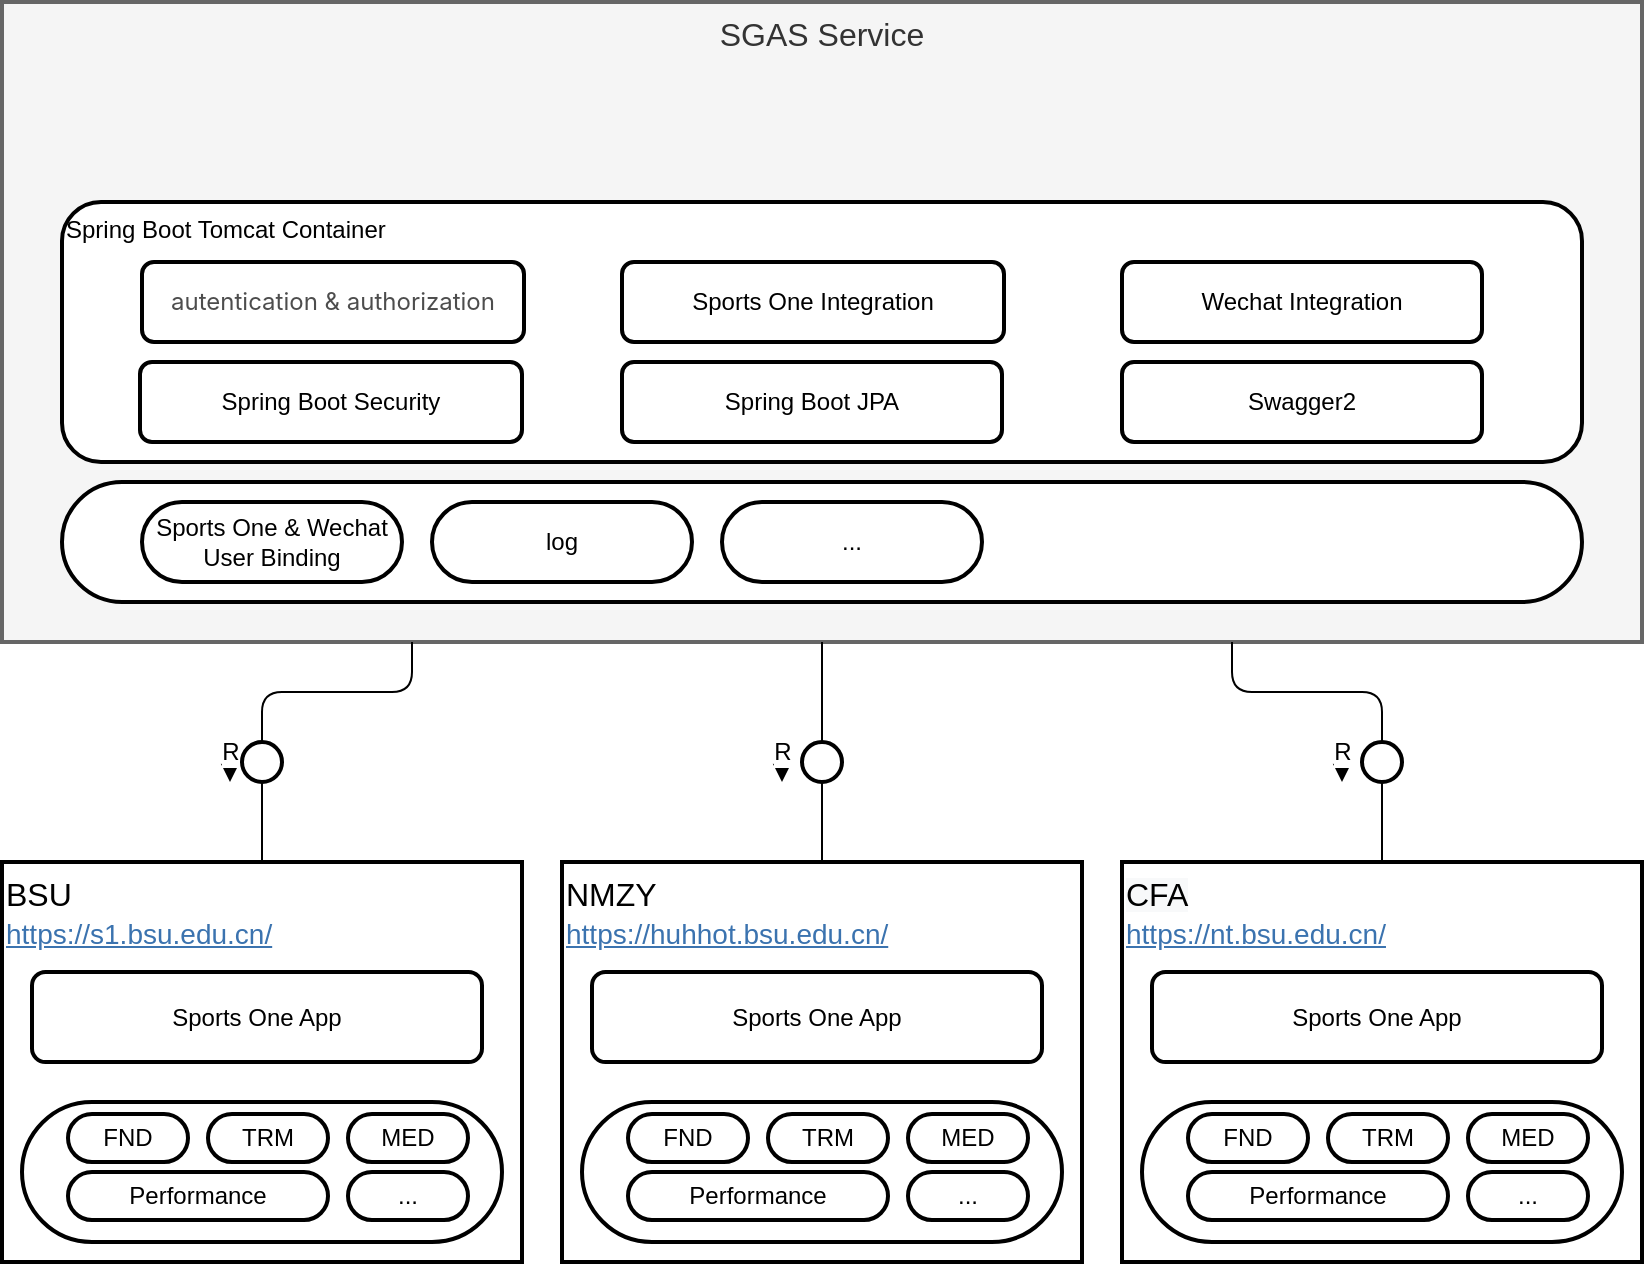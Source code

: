 <mxfile version="12.2.6" type="github" pages="1">
  <diagram id="Ty7VeFaSjmbMnnNTwiSE" name="Page-1">
    <mxGraphModel dx="857" dy="1683" grid="1" gridSize="10" guides="1" tooltips="1" connect="1" arrows="1" fold="1" page="1" pageScale="1" pageWidth="827" pageHeight="1169" math="0" shadow="0">
      <root>
        <mxCell id="0"/>
        <mxCell id="1" parent="0"/>
        <mxCell id="rK1L7pS0zqMWwbK4X8Iv-25" value="SGAS Service" style="rounded=1;whiteSpace=wrap;html=1;strokeWidth=2;fontSize=16;verticalAlign=top;arcSize=0;fillColor=#f5f5f5;strokeColor=#666666;fontColor=#333333;" vertex="1" parent="1">
          <mxGeometry x="80" y="-30" width="820" height="320" as="geometry"/>
        </mxCell>
        <mxCell id="rK1L7pS0zqMWwbK4X8Iv-26" value="Spring Boot Tomcat Container" style="rounded=1;whiteSpace=wrap;html=1;strokeWidth=2;fontSize=12;verticalAlign=top;align=left;" vertex="1" parent="1">
          <mxGeometry x="110" y="70" width="760" height="130" as="geometry"/>
        </mxCell>
        <mxCell id="rK1L7pS0zqMWwbK4X8Iv-27" value="" style="rounded=1;whiteSpace=wrap;html=1;strokeWidth=2;arcSize=50;fontSize=16;" vertex="1" parent="1">
          <mxGeometry x="110" y="210" width="760" height="60" as="geometry"/>
        </mxCell>
        <mxCell id="rK1L7pS0zqMWwbK4X8Iv-28" value="Sports One &amp;amp; Wechat User Binding" style="rounded=1;whiteSpace=wrap;html=1;strokeWidth=2;arcSize=50;" vertex="1" parent="1">
          <mxGeometry x="150" y="220" width="130" height="40" as="geometry"/>
        </mxCell>
        <mxCell id="rK1L7pS0zqMWwbK4X8Iv-32" value="" style="group" vertex="1" connectable="0" parent="1">
          <mxGeometry x="80" y="400" width="260" height="200" as="geometry"/>
        </mxCell>
        <mxCell id="rK1L7pS0zqMWwbK4X8Iv-1" value="BSU&lt;span style=&quot;background-color: rgb(248 , 249 , 250)&quot;&gt;&lt;br&gt;&lt;/span&gt;&lt;a href=&quot;https://s1.bsu.edu.cn/&quot; class=&quot;external-link&quot; style=&quot;color: rgb(59 , 115 , 175) ; font-size: 14px ; background-color: rgb(255 , 255 , 255)&quot;&gt;https://s1.bsu.edu.cn/&lt;/a&gt;" style="rounded=1;whiteSpace=wrap;html=1;verticalAlign=top;strokeWidth=2;fontSize=16;align=left;arcSize=0;" vertex="1" parent="rK1L7pS0zqMWwbK4X8Iv-32">
          <mxGeometry width="260" height="200" as="geometry"/>
        </mxCell>
        <mxCell id="rK1L7pS0zqMWwbK4X8Iv-30" value="" style="group" vertex="1" connectable="0" parent="rK1L7pS0zqMWwbK4X8Iv-32">
          <mxGeometry x="10" y="120" width="240" height="70" as="geometry"/>
        </mxCell>
        <mxCell id="rK1L7pS0zqMWwbK4X8Iv-6" value="" style="rounded=1;whiteSpace=wrap;html=1;strokeWidth=2;arcSize=50;fontSize=16;" vertex="1" parent="rK1L7pS0zqMWwbK4X8Iv-30">
          <mxGeometry width="240" height="70" as="geometry"/>
        </mxCell>
        <mxCell id="rK1L7pS0zqMWwbK4X8Iv-2" value="FND" style="rounded=1;whiteSpace=wrap;html=1;strokeWidth=2;arcSize=50;" vertex="1" parent="rK1L7pS0zqMWwbK4X8Iv-30">
          <mxGeometry x="23" y="6" width="60" height="24" as="geometry"/>
        </mxCell>
        <mxCell id="rK1L7pS0zqMWwbK4X8Iv-7" value="TRM" style="rounded=1;whiteSpace=wrap;html=1;strokeWidth=2;arcSize=50;" vertex="1" parent="rK1L7pS0zqMWwbK4X8Iv-30">
          <mxGeometry x="93" y="6" width="60" height="24" as="geometry"/>
        </mxCell>
        <mxCell id="rK1L7pS0zqMWwbK4X8Iv-8" value="MED" style="rounded=1;whiteSpace=wrap;html=1;strokeWidth=2;arcSize=50;" vertex="1" parent="rK1L7pS0zqMWwbK4X8Iv-30">
          <mxGeometry x="163" y="6" width="60" height="24" as="geometry"/>
        </mxCell>
        <mxCell id="rK1L7pS0zqMWwbK4X8Iv-9" value="Performance" style="rounded=1;whiteSpace=wrap;html=1;strokeWidth=2;arcSize=50;" vertex="1" parent="rK1L7pS0zqMWwbK4X8Iv-30">
          <mxGeometry x="23" y="35" width="130" height="24" as="geometry"/>
        </mxCell>
        <mxCell id="rK1L7pS0zqMWwbK4X8Iv-10" value="..." style="rounded=1;whiteSpace=wrap;html=1;strokeWidth=2;arcSize=50;" vertex="1" parent="rK1L7pS0zqMWwbK4X8Iv-30">
          <mxGeometry x="163" y="35" width="60" height="24" as="geometry"/>
        </mxCell>
        <mxCell id="rK1L7pS0zqMWwbK4X8Iv-31" value="Sports One App" style="rounded=1;whiteSpace=wrap;html=1;strokeWidth=2;fontSize=12;align=center;" vertex="1" parent="rK1L7pS0zqMWwbK4X8Iv-32">
          <mxGeometry x="15" y="55" width="225" height="45" as="geometry"/>
        </mxCell>
        <mxCell id="rK1L7pS0zqMWwbK4X8Iv-33" value="" style="group" vertex="1" connectable="0" parent="1">
          <mxGeometry x="360" y="400" width="260" height="200" as="geometry"/>
        </mxCell>
        <mxCell id="rK1L7pS0zqMWwbK4X8Iv-34" value="NMZY&lt;span style=&quot;background-color: rgb(248 , 249 , 250)&quot;&gt;&lt;br&gt;&lt;/span&gt;&lt;a href=&quot;https://huhhot.bsu.edu.cn/&quot; class=&quot;external-link&quot; style=&quot;color: rgb(59 , 115 , 175) ; font-size: 14px ; background-color: rgb(255 , 255 , 255)&quot;&gt;https://huhhot.bsu.edu.cn/&lt;/a&gt;" style="rounded=1;whiteSpace=wrap;html=1;verticalAlign=top;strokeWidth=2;fontSize=16;align=left;arcSize=0;" vertex="1" parent="rK1L7pS0zqMWwbK4X8Iv-33">
          <mxGeometry width="260" height="200" as="geometry"/>
        </mxCell>
        <mxCell id="rK1L7pS0zqMWwbK4X8Iv-35" value="" style="group" vertex="1" connectable="0" parent="rK1L7pS0zqMWwbK4X8Iv-33">
          <mxGeometry x="10" y="120" width="240" height="70" as="geometry"/>
        </mxCell>
        <mxCell id="rK1L7pS0zqMWwbK4X8Iv-36" value="" style="rounded=1;whiteSpace=wrap;html=1;strokeWidth=2;arcSize=50;fontSize=16;" vertex="1" parent="rK1L7pS0zqMWwbK4X8Iv-35">
          <mxGeometry width="240" height="70" as="geometry"/>
        </mxCell>
        <mxCell id="rK1L7pS0zqMWwbK4X8Iv-37" value="FND" style="rounded=1;whiteSpace=wrap;html=1;strokeWidth=2;arcSize=50;" vertex="1" parent="rK1L7pS0zqMWwbK4X8Iv-35">
          <mxGeometry x="23" y="6" width="60" height="24" as="geometry"/>
        </mxCell>
        <mxCell id="rK1L7pS0zqMWwbK4X8Iv-38" value="TRM" style="rounded=1;whiteSpace=wrap;html=1;strokeWidth=2;arcSize=50;" vertex="1" parent="rK1L7pS0zqMWwbK4X8Iv-35">
          <mxGeometry x="93" y="6" width="60" height="24" as="geometry"/>
        </mxCell>
        <mxCell id="rK1L7pS0zqMWwbK4X8Iv-39" value="MED" style="rounded=1;whiteSpace=wrap;html=1;strokeWidth=2;arcSize=50;" vertex="1" parent="rK1L7pS0zqMWwbK4X8Iv-35">
          <mxGeometry x="163" y="6" width="60" height="24" as="geometry"/>
        </mxCell>
        <mxCell id="rK1L7pS0zqMWwbK4X8Iv-40" value="Performance" style="rounded=1;whiteSpace=wrap;html=1;strokeWidth=2;arcSize=50;" vertex="1" parent="rK1L7pS0zqMWwbK4X8Iv-35">
          <mxGeometry x="23" y="35" width="130" height="24" as="geometry"/>
        </mxCell>
        <mxCell id="rK1L7pS0zqMWwbK4X8Iv-41" value="..." style="rounded=1;whiteSpace=wrap;html=1;strokeWidth=2;arcSize=50;" vertex="1" parent="rK1L7pS0zqMWwbK4X8Iv-35">
          <mxGeometry x="163" y="35" width="60" height="24" as="geometry"/>
        </mxCell>
        <mxCell id="rK1L7pS0zqMWwbK4X8Iv-42" value="Sports One App" style="rounded=1;whiteSpace=wrap;html=1;strokeWidth=2;fontSize=12;align=center;" vertex="1" parent="rK1L7pS0zqMWwbK4X8Iv-33">
          <mxGeometry x="15" y="55" width="225" height="45" as="geometry"/>
        </mxCell>
        <mxCell id="rK1L7pS0zqMWwbK4X8Iv-43" value="" style="group" vertex="1" connectable="0" parent="1">
          <mxGeometry x="640" y="400" width="260" height="200" as="geometry"/>
        </mxCell>
        <mxCell id="rK1L7pS0zqMWwbK4X8Iv-44" value="&lt;span style=&quot;background-color: rgb(248 , 249 , 250)&quot;&gt;CFA&lt;br&gt;&lt;/span&gt;&lt;a href=&quot;https://nt.bsu.edu.cn/&quot; class=&quot;external-link&quot; style=&quot;color: rgb(59 , 115 , 175) ; font-size: 14px ; background-color: rgb(255 , 255 , 255)&quot;&gt;https://nt.bsu.edu.cn/&lt;/a&gt;" style="rounded=1;whiteSpace=wrap;html=1;verticalAlign=top;strokeWidth=2;fontSize=16;align=left;arcSize=0;" vertex="1" parent="rK1L7pS0zqMWwbK4X8Iv-43">
          <mxGeometry width="260" height="200" as="geometry"/>
        </mxCell>
        <mxCell id="rK1L7pS0zqMWwbK4X8Iv-45" value="" style="group" vertex="1" connectable="0" parent="rK1L7pS0zqMWwbK4X8Iv-43">
          <mxGeometry x="10" y="120" width="240" height="70" as="geometry"/>
        </mxCell>
        <mxCell id="rK1L7pS0zqMWwbK4X8Iv-46" value="" style="rounded=1;whiteSpace=wrap;html=1;strokeWidth=2;arcSize=50;fontSize=16;" vertex="1" parent="rK1L7pS0zqMWwbK4X8Iv-45">
          <mxGeometry width="240" height="70" as="geometry"/>
        </mxCell>
        <mxCell id="rK1L7pS0zqMWwbK4X8Iv-47" value="FND" style="rounded=1;whiteSpace=wrap;html=1;strokeWidth=2;arcSize=50;" vertex="1" parent="rK1L7pS0zqMWwbK4X8Iv-45">
          <mxGeometry x="23" y="6" width="60" height="24" as="geometry"/>
        </mxCell>
        <mxCell id="rK1L7pS0zqMWwbK4X8Iv-48" value="TRM" style="rounded=1;whiteSpace=wrap;html=1;strokeWidth=2;arcSize=50;" vertex="1" parent="rK1L7pS0zqMWwbK4X8Iv-45">
          <mxGeometry x="93" y="6" width="60" height="24" as="geometry"/>
        </mxCell>
        <mxCell id="rK1L7pS0zqMWwbK4X8Iv-49" value="MED" style="rounded=1;whiteSpace=wrap;html=1;strokeWidth=2;arcSize=50;" vertex="1" parent="rK1L7pS0zqMWwbK4X8Iv-45">
          <mxGeometry x="163" y="6" width="60" height="24" as="geometry"/>
        </mxCell>
        <mxCell id="rK1L7pS0zqMWwbK4X8Iv-50" value="Performance" style="rounded=1;whiteSpace=wrap;html=1;strokeWidth=2;arcSize=50;" vertex="1" parent="rK1L7pS0zqMWwbK4X8Iv-45">
          <mxGeometry x="23" y="35" width="130" height="24" as="geometry"/>
        </mxCell>
        <mxCell id="rK1L7pS0zqMWwbK4X8Iv-51" value="..." style="rounded=1;whiteSpace=wrap;html=1;strokeWidth=2;arcSize=50;" vertex="1" parent="rK1L7pS0zqMWwbK4X8Iv-45">
          <mxGeometry x="163" y="35" width="60" height="24" as="geometry"/>
        </mxCell>
        <mxCell id="rK1L7pS0zqMWwbK4X8Iv-52" value="Sports One App" style="rounded=1;whiteSpace=wrap;html=1;strokeWidth=2;fontSize=12;align=center;" vertex="1" parent="rK1L7pS0zqMWwbK4X8Iv-43">
          <mxGeometry x="15" y="55" width="225" height="45" as="geometry"/>
        </mxCell>
        <mxCell id="rK1L7pS0zqMWwbK4X8Iv-53" value="log" style="rounded=1;whiteSpace=wrap;html=1;strokeWidth=2;arcSize=50;" vertex="1" parent="1">
          <mxGeometry x="295" y="220" width="130" height="40" as="geometry"/>
        </mxCell>
        <mxCell id="rK1L7pS0zqMWwbK4X8Iv-54" value="..." style="rounded=1;whiteSpace=wrap;html=1;strokeWidth=2;arcSize=50;" vertex="1" parent="1">
          <mxGeometry x="440" y="220" width="130" height="40" as="geometry"/>
        </mxCell>
        <mxCell id="rK1L7pS0zqMWwbK4X8Iv-57" value="" style="ellipse;whiteSpace=wrap;html=1;aspect=fixed;strokeWidth=2;fontSize=12;align=left;" vertex="1" parent="1">
          <mxGeometry x="200" y="340" width="20" height="20" as="geometry"/>
        </mxCell>
        <mxCell id="rK1L7pS0zqMWwbK4X8Iv-58" value="R" style="endArrow=classic;html=1;fontSize=12;" edge="1" parent="1">
          <mxGeometry width="50" height="50" relative="1" as="geometry">
            <mxPoint x="194" y="350" as="sourcePoint"/>
            <mxPoint x="194" y="360" as="targetPoint"/>
            <Array as="points">
              <mxPoint x="194" y="340"/>
            </Array>
          </mxGeometry>
        </mxCell>
        <mxCell id="rK1L7pS0zqMWwbK4X8Iv-60" value="" style="edgeStyle=elbowEdgeStyle;elbow=vertical;endArrow=none;html=1;endFill=0;fontSize=12;entryX=0.25;entryY=1;entryDx=0;entryDy=0;exitX=0.5;exitY=0;exitDx=0;exitDy=0;" edge="1" parent="1" source="rK1L7pS0zqMWwbK4X8Iv-57" target="rK1L7pS0zqMWwbK4X8Iv-25">
          <mxGeometry width="50" height="50" relative="1" as="geometry">
            <mxPoint x="380" y="370" as="sourcePoint"/>
            <mxPoint x="430.0" y="320" as="targetPoint"/>
          </mxGeometry>
        </mxCell>
        <mxCell id="rK1L7pS0zqMWwbK4X8Iv-61" value="" style="edgeStyle=elbowEdgeStyle;elbow=vertical;endArrow=none;html=1;endFill=0;fontSize=12;exitX=0.5;exitY=0;exitDx=0;exitDy=0;entryX=0.5;entryY=1;entryDx=0;entryDy=0;" edge="1" parent="1" source="rK1L7pS0zqMWwbK4X8Iv-1" target="rK1L7pS0zqMWwbK4X8Iv-57">
          <mxGeometry width="50" height="50" relative="1" as="geometry">
            <mxPoint x="290" y="380" as="sourcePoint"/>
            <mxPoint x="340.0" y="330" as="targetPoint"/>
          </mxGeometry>
        </mxCell>
        <mxCell id="rK1L7pS0zqMWwbK4X8Iv-62" value="" style="ellipse;whiteSpace=wrap;html=1;aspect=fixed;strokeWidth=2;fontSize=12;align=left;" vertex="1" parent="1">
          <mxGeometry x="480" y="340" width="20" height="20" as="geometry"/>
        </mxCell>
        <mxCell id="rK1L7pS0zqMWwbK4X8Iv-63" value="" style="edgeStyle=elbowEdgeStyle;elbow=vertical;endArrow=none;html=1;endFill=0;fontSize=12;entryX=0.5;entryY=1;entryDx=0;entryDy=0;exitX=0.5;exitY=0;exitDx=0;exitDy=0;" edge="1" parent="1" source="rK1L7pS0zqMWwbK4X8Iv-62" target="rK1L7pS0zqMWwbK4X8Iv-25">
          <mxGeometry width="50" height="50" relative="1" as="geometry">
            <mxPoint x="610" y="360" as="sourcePoint"/>
            <mxPoint x="660.0" y="310" as="targetPoint"/>
          </mxGeometry>
        </mxCell>
        <mxCell id="rK1L7pS0zqMWwbK4X8Iv-64" value="" style="edgeStyle=elbowEdgeStyle;elbow=vertical;endArrow=none;html=1;endFill=0;fontSize=12;entryX=0.5;entryY=1;entryDx=0;entryDy=0;exitX=0.5;exitY=0;exitDx=0;exitDy=0;" edge="1" parent="1" source="rK1L7pS0zqMWwbK4X8Iv-34" target="rK1L7pS0zqMWwbK4X8Iv-62">
          <mxGeometry width="50" height="50" relative="1" as="geometry">
            <mxPoint x="410" y="380" as="sourcePoint"/>
            <mxPoint x="460.0" y="330" as="targetPoint"/>
          </mxGeometry>
        </mxCell>
        <mxCell id="rK1L7pS0zqMWwbK4X8Iv-65" value="R" style="endArrow=classic;html=1;fontSize=12;" edge="1" parent="1">
          <mxGeometry width="50" height="50" relative="1" as="geometry">
            <mxPoint x="470" y="350" as="sourcePoint"/>
            <mxPoint x="470" y="360" as="targetPoint"/>
            <Array as="points">
              <mxPoint x="470" y="340"/>
            </Array>
          </mxGeometry>
        </mxCell>
        <mxCell id="rK1L7pS0zqMWwbK4X8Iv-66" value="" style="ellipse;whiteSpace=wrap;html=1;aspect=fixed;strokeWidth=2;fontSize=12;align=left;" vertex="1" parent="1">
          <mxGeometry x="760" y="340" width="20" height="20" as="geometry"/>
        </mxCell>
        <mxCell id="rK1L7pS0zqMWwbK4X8Iv-67" value="" style="edgeStyle=elbowEdgeStyle;elbow=vertical;endArrow=none;html=1;endFill=0;fontSize=12;entryX=0.75;entryY=1;entryDx=0;entryDy=0;exitX=0.5;exitY=0;exitDx=0;exitDy=0;" edge="1" parent="1" source="rK1L7pS0zqMWwbK4X8Iv-66" target="rK1L7pS0zqMWwbK4X8Iv-25">
          <mxGeometry width="50" height="50" relative="1" as="geometry">
            <mxPoint x="650" y="370" as="sourcePoint"/>
            <mxPoint x="700.0" y="320" as="targetPoint"/>
          </mxGeometry>
        </mxCell>
        <mxCell id="rK1L7pS0zqMWwbK4X8Iv-68" value="" style="edgeStyle=elbowEdgeStyle;elbow=vertical;endArrow=none;html=1;endFill=0;fontSize=12;entryX=0.5;entryY=1;entryDx=0;entryDy=0;exitX=0.5;exitY=0;exitDx=0;exitDy=0;" edge="1" parent="1" source="rK1L7pS0zqMWwbK4X8Iv-44" target="rK1L7pS0zqMWwbK4X8Iv-66">
          <mxGeometry width="50" height="50" relative="1" as="geometry">
            <mxPoint x="610" y="380" as="sourcePoint"/>
            <mxPoint x="660.0" y="330" as="targetPoint"/>
          </mxGeometry>
        </mxCell>
        <mxCell id="rK1L7pS0zqMWwbK4X8Iv-69" value="R" style="endArrow=classic;html=1;fontSize=12;" edge="1" parent="1">
          <mxGeometry width="50" height="50" relative="1" as="geometry">
            <mxPoint x="750" y="350" as="sourcePoint"/>
            <mxPoint x="750" y="360" as="targetPoint"/>
            <Array as="points">
              <mxPoint x="750" y="340"/>
            </Array>
          </mxGeometry>
        </mxCell>
        <mxCell id="rK1L7pS0zqMWwbK4X8Iv-70" value="Spring Boot Security" style="rounded=1;whiteSpace=wrap;html=1;strokeWidth=2;fontSize=12;align=center;" vertex="1" parent="1">
          <mxGeometry x="149" y="150" width="191" height="40" as="geometry"/>
        </mxCell>
        <mxCell id="rK1L7pS0zqMWwbK4X8Iv-71" value="Spring Boot JPA" style="rounded=1;whiteSpace=wrap;html=1;strokeWidth=2;fontSize=12;align=center;" vertex="1" parent="1">
          <mxGeometry x="390" y="150" width="190" height="40" as="geometry"/>
        </mxCell>
        <mxCell id="rK1L7pS0zqMWwbK4X8Iv-72" value="Sports One Integration" style="rounded=1;whiteSpace=wrap;html=1;strokeWidth=2;fontSize=12;align=center;" vertex="1" parent="1">
          <mxGeometry x="390" y="100" width="191" height="40" as="geometry"/>
        </mxCell>
        <mxCell id="rK1L7pS0zqMWwbK4X8Iv-73" value="Swagger2" style="rounded=1;whiteSpace=wrap;html=1;strokeWidth=2;fontSize=12;align=center;" vertex="1" parent="1">
          <mxGeometry x="640" y="150" width="180" height="40" as="geometry"/>
        </mxCell>
        <mxCell id="rK1L7pS0zqMWwbK4X8Iv-74" value="Wechat Integration" style="rounded=1;whiteSpace=wrap;html=1;strokeWidth=2;fontSize=12;align=center;" vertex="1" parent="1">
          <mxGeometry x="640" y="100" width="180" height="40" as="geometry"/>
        </mxCell>
        <mxCell id="rK1L7pS0zqMWwbK4X8Iv-75" value="&lt;font style=&quot;font-size: 12px&quot;&gt;&lt;span style=&quot;color: rgb(77 , 77 , 77) ; font-family: &amp;#34;microsoft yahei&amp;#34; , &amp;#34;sf pro display&amp;#34; , &amp;#34;roboto&amp;#34; , &amp;#34;noto&amp;#34; , &amp;#34;arial&amp;#34; , &amp;#34;pingfang sc&amp;#34; , sans-serif ; background-color: rgb(255 , 255 , 255)&quot;&gt;autentication &amp;amp;&amp;nbsp;&lt;/span&gt;&lt;span style=&quot;color: rgb(77 , 77 , 77) ; font-family: &amp;#34;microsoft yahei&amp;#34; , &amp;#34;sf pro display&amp;#34; , &amp;#34;roboto&amp;#34; , &amp;#34;noto&amp;#34; , &amp;#34;arial&amp;#34; , &amp;#34;pingfang sc&amp;#34; , sans-serif ; background-color: rgb(255 , 255 , 255)&quot;&gt;authorization&lt;/span&gt;&lt;/font&gt;" style="rounded=1;whiteSpace=wrap;html=1;strokeWidth=2;fontSize=12;align=center;" vertex="1" parent="1">
          <mxGeometry x="150" y="100" width="191" height="40" as="geometry"/>
        </mxCell>
      </root>
    </mxGraphModel>
  </diagram>
</mxfile>
